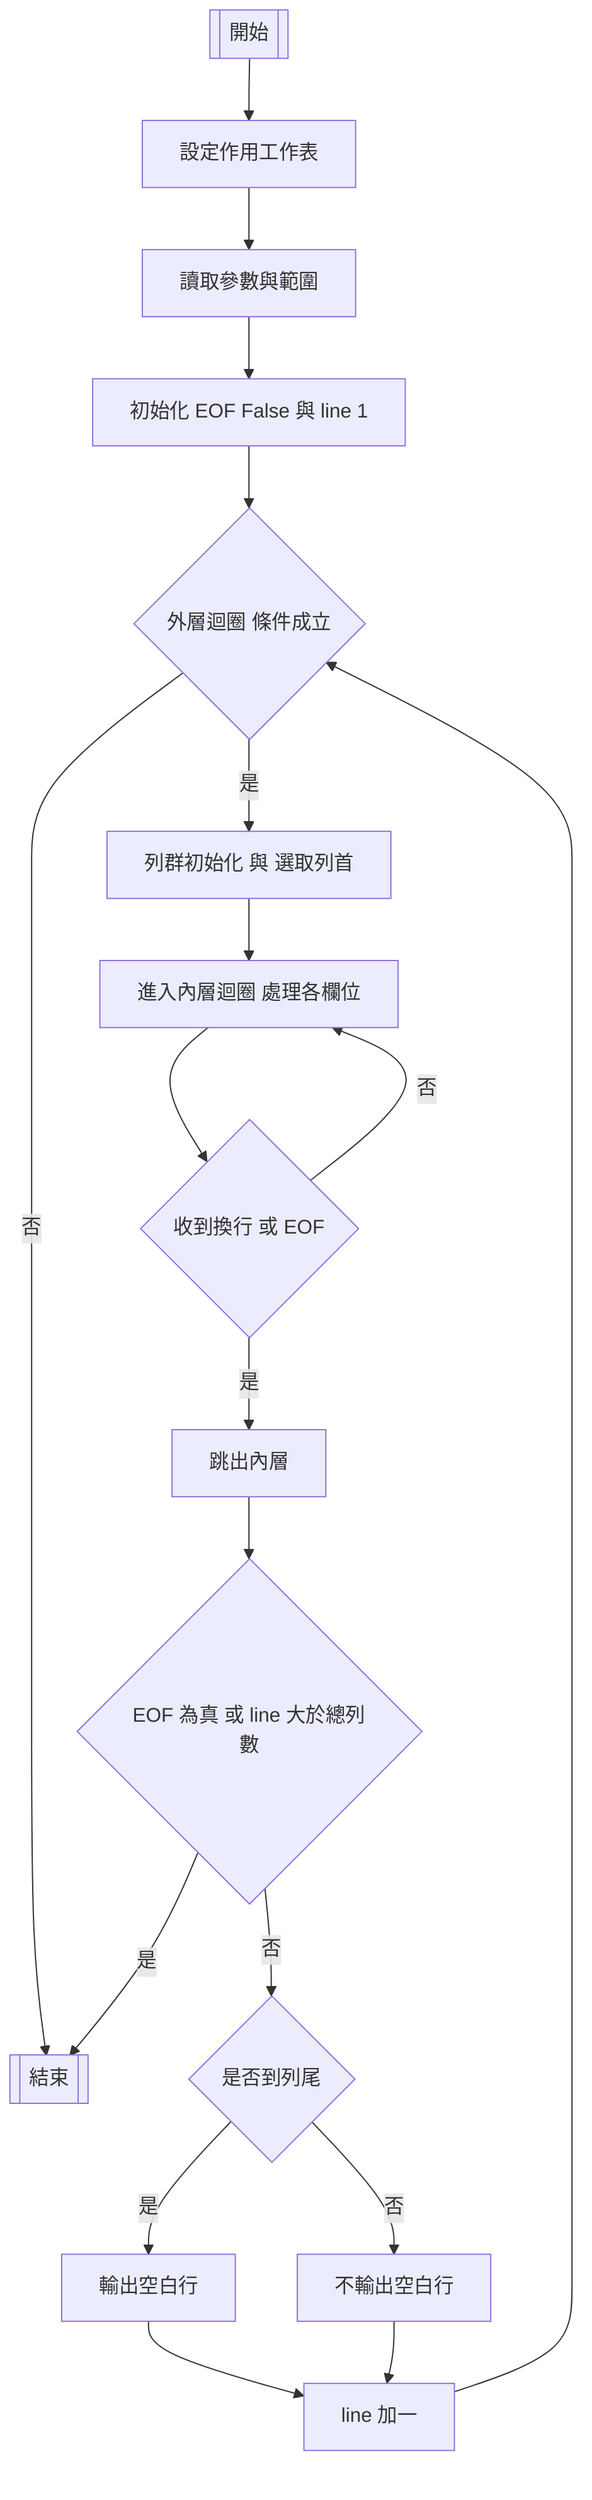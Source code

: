 flowchart TD
    A[[開始]] --> B[設定作用工作表]
    B --> C[讀取參數與範圍]
    C --> D[初始化 EOF False 與 line 1]
    D --> E{外層迴圈 條件成立}
    E -->|是| F[列群初始化 與 選取列首]
    E -->|否| Z[[結束]]

    F --> G[進入內層迴圈 處理各欄位]
    G --> H{收到換行 或 EOF}
    H -->|是| I[跳出內層]
    H -->|否| G

    I --> J{EOF 為真 或 line 大於總列數}
    J -->|是| Z
    J -->|否| K{是否到列尾}
    K -->|是| L[輸出空白行]
    K -->|否| M[不輸出空白行]
    L --> N[line 加一]
    M --> N[line 加一]
    N --> E